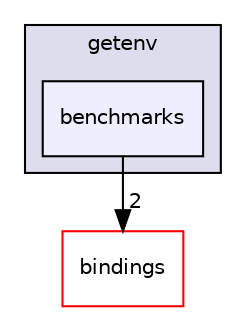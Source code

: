 digraph "benchmarks" {
  compound=true
  node [ fontsize="10", fontname="Helvetica"];
  edge [ labelfontsize="10", labelfontname="Helvetica"];
  subgraph clusterdir_8e679771a457ee9b5d252fc11bcf7555 {
    graph [ bgcolor="#ddddee", pencolor="black", label="getenv" fontname="Helvetica", fontsize="10", URL="dir_8e679771a457ee9b5d252fc11bcf7555.html"]
  dir_8c2eabd5aa5c9cdf246d7889472ac92b [shape=box, label="benchmarks", style="filled", fillcolor="#eeeeff", pencolor="black", URL="dir_8c2eabd5aa5c9cdf246d7889472ac92b.html"];
  }
  dir_ea91a2a72b7cbbf988d2bd2cd1d23e49 [shape=box label="bindings" fillcolor="white" style="filled" color="red" URL="dir_ea91a2a72b7cbbf988d2bd2cd1d23e49.html"];
  dir_8c2eabd5aa5c9cdf246d7889472ac92b->dir_ea91a2a72b7cbbf988d2bd2cd1d23e49 [headlabel="2", labeldistance=1.5 headhref="dir_000014_000022.html"];
}

